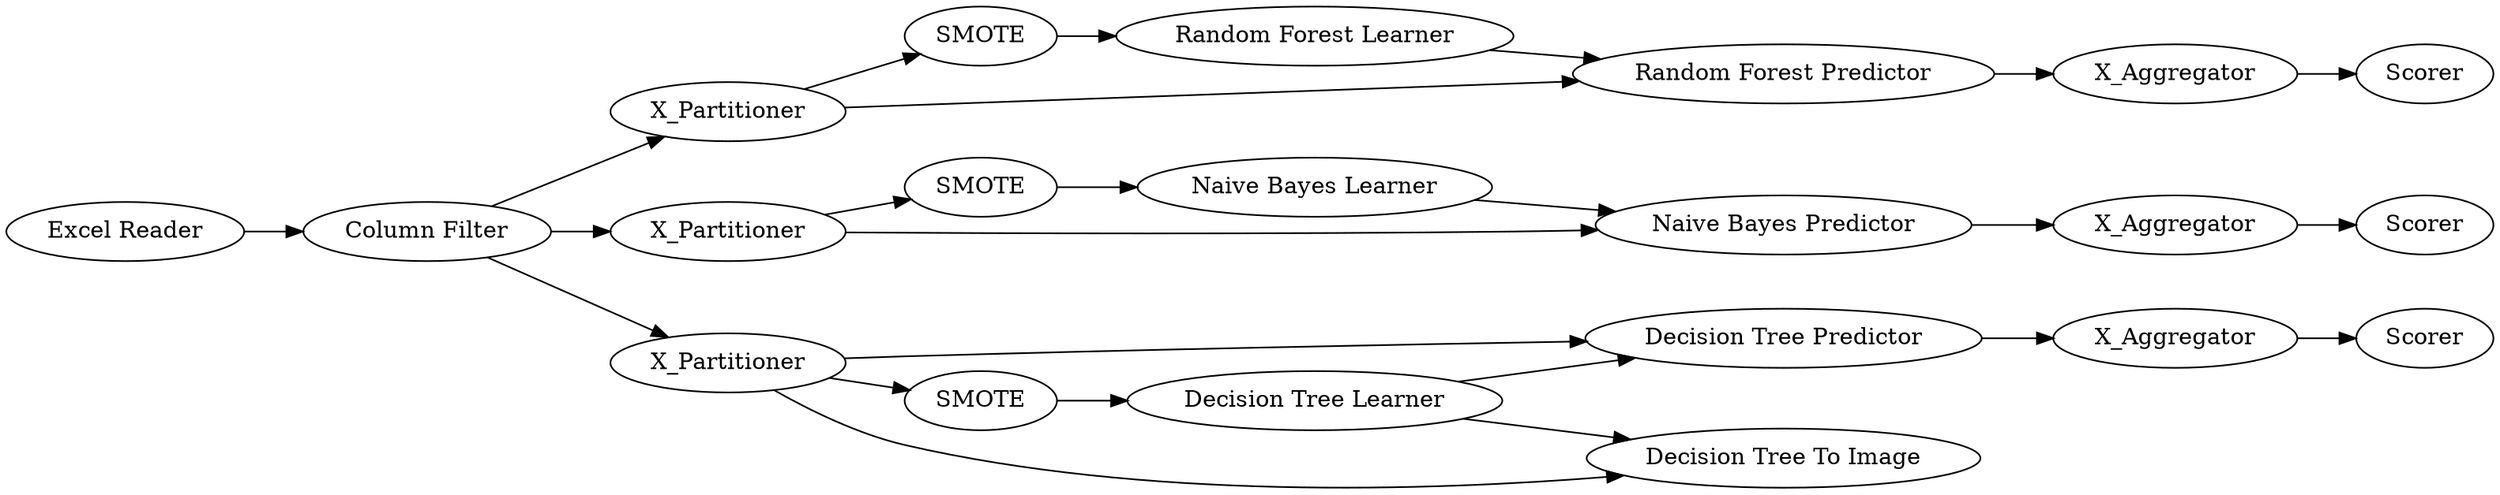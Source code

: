 digraph {
	30 -> 14
	32 -> 25
	5 -> 4
	8 -> 9
	2 -> 17
	27 -> 28
	25 -> 24
	26 -> 32
	17 -> 15
	2 -> 12
	4 -> 8
	14 -> 15
	1 -> 2
	12 -> 31
	15 -> 23
	29 -> 5
	23 -> 21
	2 -> 26
	17 -> 30
	24 -> 27
	12 -> 4
	26 -> 24
	12 -> 29
	5 -> 31
	27 [label=X_Aggregator]
	9 [label=Scorer]
	26 [label=X_Partitioner]
	21 [label=Scorer]
	8 [label=X_Aggregator]
	32 [label=SMOTE]
	17 [label=X_Partitioner]
	24 [label="Naive Bayes Predictor"]
	31 [label="Decision Tree To Image"]
	15 [label="Random Forest Predictor"]
	25 [label="Naive Bayes Learner"]
	12 [label=X_Partitioner]
	1 [label="Excel Reader"]
	28 [label=Scorer]
	23 [label=X_Aggregator]
	4 [label="Decision Tree Predictor"]
	14 [label="Random Forest Learner"]
	5 [label="Decision Tree Learner"]
	29 [label=SMOTE]
	30 [label=SMOTE]
	2 [label="Column Filter"]
	rankdir=LR
}
